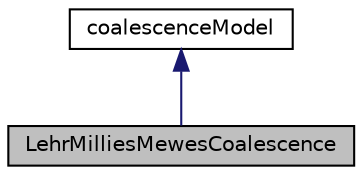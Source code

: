 digraph "LehrMilliesMewesCoalescence"
{
  bgcolor="transparent";
  edge [fontname="Helvetica",fontsize="10",labelfontname="Helvetica",labelfontsize="10"];
  node [fontname="Helvetica",fontsize="10",shape=record];
  Node1 [label="LehrMilliesMewesCoalescence",height=0.2,width=0.4,color="black", fillcolor="grey75", style="filled" fontcolor="black"];
  Node2 -> Node1 [dir="back",color="midnightblue",fontsize="10",style="solid",fontname="Helvetica"];
  Node2 [label="coalescenceModel",height=0.2,width=0.4,color="black",URL="$classFoam_1_1diameterModels_1_1coalescenceModel.html",tooltip="Base class for coalescence models. "];
}
